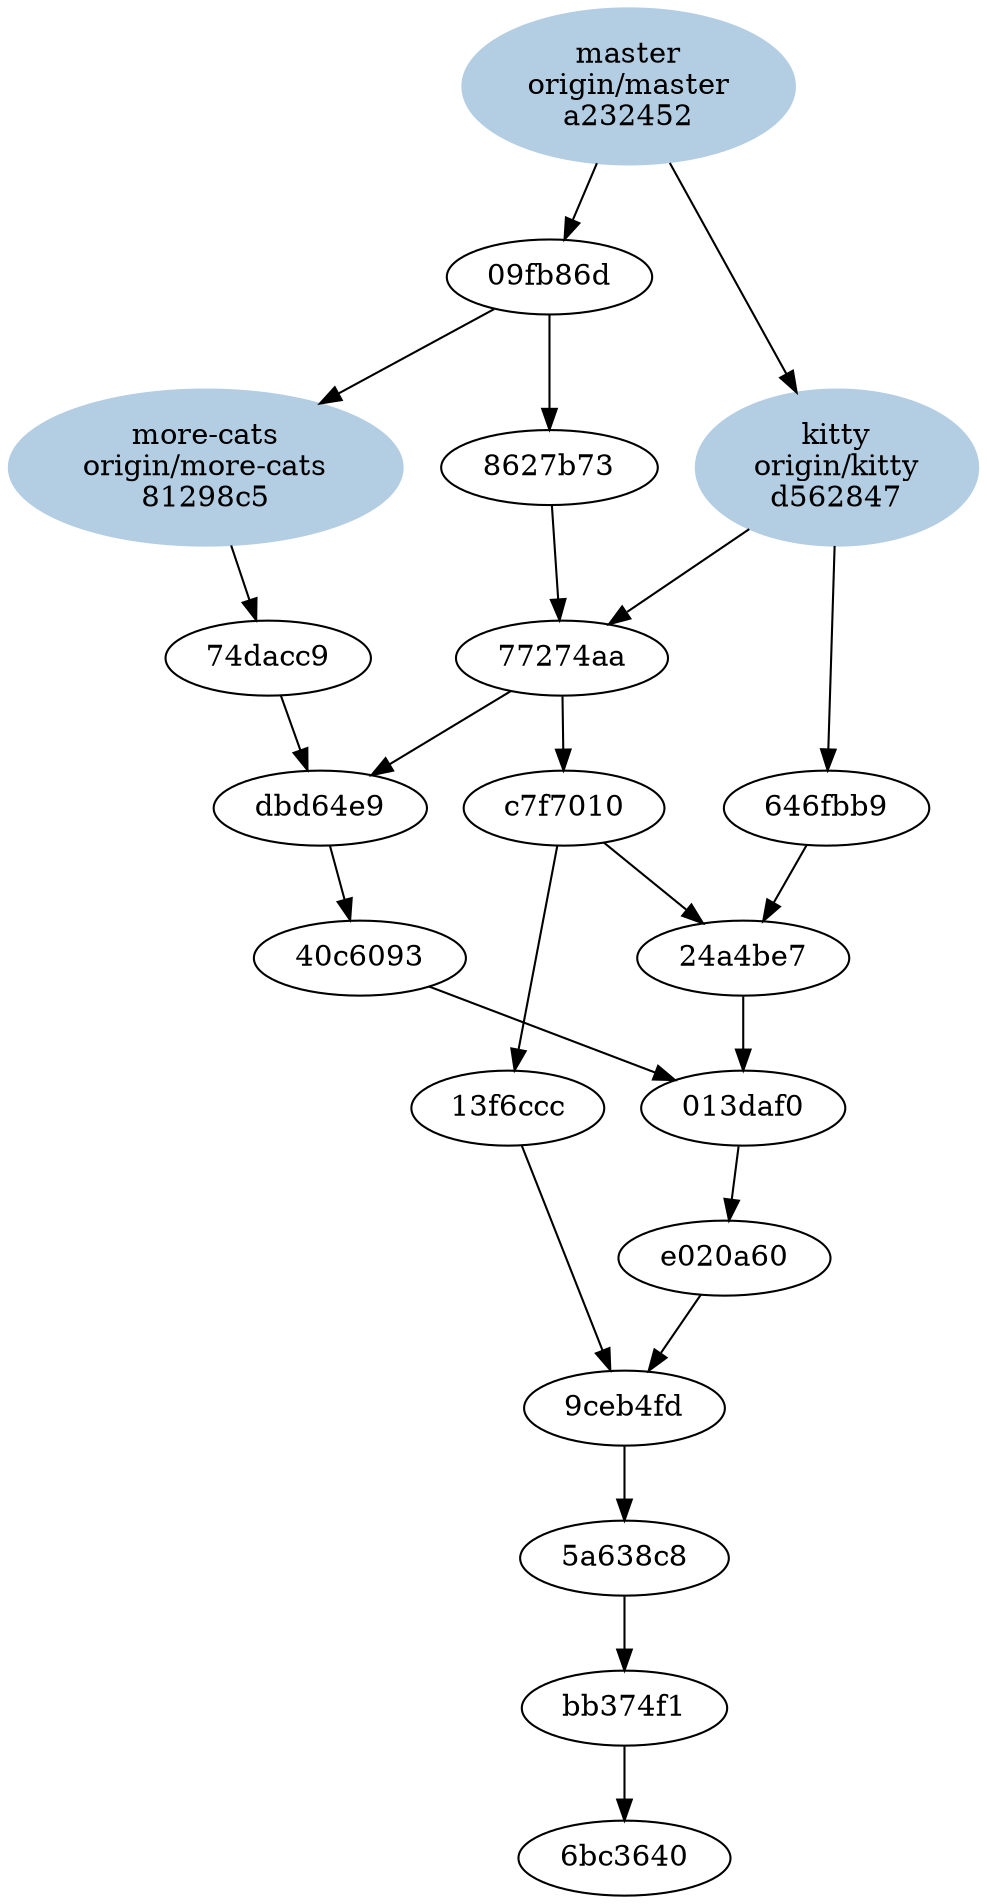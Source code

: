 digraph {
	"81298c59b96d06eafc311d24170fab87b179ee74"[label="more-cats\norigin/more-cats\n81298c5", color="/pastel13/2", style=filled];
	"a232452b334ffd3f8071db1e0bb535720987ece3"[label="master\norigin/master\na232452", color="/pastel13/2", style=filled];
	"d56284735990e3206403b9763563a541adefeabb"[label="kitty\norigin/kitty\nd562847", color="/pastel13/2", style=filled];
	"09fb86def52799ec618d4cfb8b2a2f7ec7b5f7cb"[label="09fb86d"];
	"77274aa7346562e568d88f7b8c76f933ec4d1e51"[label="77274aa"];
	"6bc36404a38ff85d1cede77c8fd6e33bc164afb0"[label="6bc3640"];
	"13f6ccc78bbcb77b8e45f697df813269f3a60fce"[label="13f6ccc"];
	"9ceb4fd715b3c4402ab0cbac7a4b3335d52d11a3"[label="9ceb4fd"];
	"74dacc9b0afadc1de978ee751da82c4d17fbb9c4"[label="74dacc9"];
	"c7f7010d4d8e75e051ba0691da4a6b7c2e7fad09"[label="c7f7010"];
	"8627b73eac715234bdca44dd2f0564550291cb73"[label="8627b73"];
	"bb374f1bcdb8d9765db87910545f73448d24abd6"[label="bb374f1"];
	"5a638c8a9133585b8d9f511bada300ab9c47a7c6"[label="5a638c8"];
	"24a4be75c3fa76d83bfdd3cea47a0aa5650576f5"[label="24a4be7"];
	"013daf0e9225d7e1d2678af4631fe4fb86b79581"[label="013daf0"];
	"646fbb98849d003848becdb52e1dcba08647ad2b"[label="646fbb9"];
	"40c6093fcdb4082eea933d54b924697d11638a26"[label="40c6093"];
	"dbd64e905cc273beffec5befd8d832e3b1bb5d3d"[label="dbd64e9"];
	"e020a60d4b28e4a386bb87fd16c7a99af92dc0c3"[label="e020a60"];
	"09fb86def52799ec618d4cfb8b2a2f7ec7b5f7cb" -> "8627b73eac715234bdca44dd2f0564550291cb73";
	"09fb86def52799ec618d4cfb8b2a2f7ec7b5f7cb" -> "81298c59b96d06eafc311d24170fab87b179ee74";
	"77274aa7346562e568d88f7b8c76f933ec4d1e51" -> "c7f7010d4d8e75e051ba0691da4a6b7c2e7fad09";
	"77274aa7346562e568d88f7b8c76f933ec4d1e51" -> "dbd64e905cc273beffec5befd8d832e3b1bb5d3d";
	"13f6ccc78bbcb77b8e45f697df813269f3a60fce" -> "9ceb4fd715b3c4402ab0cbac7a4b3335d52d11a3";
	"d56284735990e3206403b9763563a541adefeabb" -> "77274aa7346562e568d88f7b8c76f933ec4d1e51";
	"d56284735990e3206403b9763563a541adefeabb" -> "646fbb98849d003848becdb52e1dcba08647ad2b";
	"9ceb4fd715b3c4402ab0cbac7a4b3335d52d11a3" -> "5a638c8a9133585b8d9f511bada300ab9c47a7c6";
	"74dacc9b0afadc1de978ee751da82c4d17fbb9c4" -> "dbd64e905cc273beffec5befd8d832e3b1bb5d3d";
	"81298c59b96d06eafc311d24170fab87b179ee74" -> "74dacc9b0afadc1de978ee751da82c4d17fbb9c4";
	"c7f7010d4d8e75e051ba0691da4a6b7c2e7fad09" -> "24a4be75c3fa76d83bfdd3cea47a0aa5650576f5";
	"c7f7010d4d8e75e051ba0691da4a6b7c2e7fad09" -> "13f6ccc78bbcb77b8e45f697df813269f3a60fce";
	"8627b73eac715234bdca44dd2f0564550291cb73" -> "77274aa7346562e568d88f7b8c76f933ec4d1e51";
	"bb374f1bcdb8d9765db87910545f73448d24abd6" -> "6bc36404a38ff85d1cede77c8fd6e33bc164afb0";
	"5a638c8a9133585b8d9f511bada300ab9c47a7c6" -> "bb374f1bcdb8d9765db87910545f73448d24abd6";
	"a232452b334ffd3f8071db1e0bb535720987ece3" -> "09fb86def52799ec618d4cfb8b2a2f7ec7b5f7cb";
	"a232452b334ffd3f8071db1e0bb535720987ece3" -> "d56284735990e3206403b9763563a541adefeabb";
	"24a4be75c3fa76d83bfdd3cea47a0aa5650576f5" -> "013daf0e9225d7e1d2678af4631fe4fb86b79581";
	"013daf0e9225d7e1d2678af4631fe4fb86b79581" -> "e020a60d4b28e4a386bb87fd16c7a99af92dc0c3";
	"646fbb98849d003848becdb52e1dcba08647ad2b" -> "24a4be75c3fa76d83bfdd3cea47a0aa5650576f5";
	"40c6093fcdb4082eea933d54b924697d11638a26" -> "013daf0e9225d7e1d2678af4631fe4fb86b79581";
	"dbd64e905cc273beffec5befd8d832e3b1bb5d3d" -> "40c6093fcdb4082eea933d54b924697d11638a26";
	"e020a60d4b28e4a386bb87fd16c7a99af92dc0c3" -> "9ceb4fd715b3c4402ab0cbac7a4b3335d52d11a3";
}
